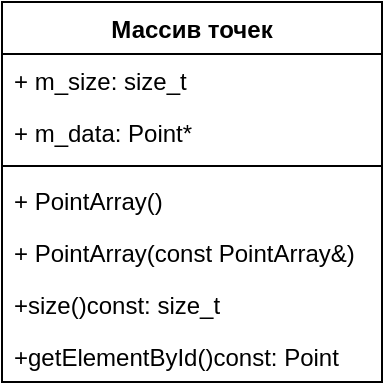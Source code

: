 <mxfile version="14.2.7" type="github">
  <diagram id="z7Z9UCi1W-QDiJYDftiL" name="Page-1">
    <mxGraphModel dx="782" dy="745" grid="1" gridSize="10" guides="1" tooltips="1" connect="1" arrows="1" fold="1" page="1" pageScale="1" pageWidth="1169" pageHeight="827" math="0" shadow="0">
      <root>
        <mxCell id="0" />
        <mxCell id="1" parent="0" />
        <mxCell id="lbstv7iaohvcvOWmGMlL-21" value="Массив точек" style="swimlane;fontStyle=1;align=center;verticalAlign=top;childLayout=stackLayout;horizontal=1;startSize=26;horizontalStack=0;resizeParent=1;resizeParentMax=0;resizeLast=0;collapsible=1;marginBottom=0;" parent="1" vertex="1">
          <mxGeometry x="360" y="220" width="190" height="190" as="geometry">
            <mxRectangle x="350" y="240" width="140" height="26" as="alternateBounds" />
          </mxGeometry>
        </mxCell>
        <mxCell id="lbstv7iaohvcvOWmGMlL-22" value="+ m_size: size_t" style="text;strokeColor=none;fillColor=none;align=left;verticalAlign=top;spacingLeft=4;spacingRight=4;overflow=hidden;rotatable=0;points=[[0,0.5],[1,0.5]];portConstraint=eastwest;" parent="lbstv7iaohvcvOWmGMlL-21" vertex="1">
          <mxGeometry y="26" width="190" height="26" as="geometry" />
        </mxCell>
        <mxCell id="lbstv7iaohvcvOWmGMlL-25" value="+ m_data: Point*" style="text;strokeColor=none;fillColor=none;align=left;verticalAlign=top;spacingLeft=4;spacingRight=4;overflow=hidden;rotatable=0;points=[[0,0.5],[1,0.5]];portConstraint=eastwest;" parent="lbstv7iaohvcvOWmGMlL-21" vertex="1">
          <mxGeometry y="52" width="190" height="26" as="geometry" />
        </mxCell>
        <mxCell id="lbstv7iaohvcvOWmGMlL-23" value="" style="line;strokeWidth=1;fillColor=none;align=left;verticalAlign=middle;spacingTop=-1;spacingLeft=3;spacingRight=3;rotatable=0;labelPosition=right;points=[];portConstraint=eastwest;" parent="lbstv7iaohvcvOWmGMlL-21" vertex="1">
          <mxGeometry y="78" width="190" height="8" as="geometry" />
        </mxCell>
        <mxCell id="lbstv7iaohvcvOWmGMlL-24" value="+ PointArray()" style="text;strokeColor=none;fillColor=none;align=left;verticalAlign=top;spacingLeft=4;spacingRight=4;overflow=hidden;rotatable=0;points=[[0,0.5],[1,0.5]];portConstraint=eastwest;" parent="lbstv7iaohvcvOWmGMlL-21" vertex="1">
          <mxGeometry y="86" width="190" height="26" as="geometry" />
        </mxCell>
        <mxCell id="lbstv7iaohvcvOWmGMlL-26" value="+ PointArray(const PointArray&amp;)&#xa;" style="text;strokeColor=none;fillColor=none;align=left;verticalAlign=top;spacingLeft=4;spacingRight=4;overflow=hidden;rotatable=0;points=[[0,0.5],[1,0.5]];portConstraint=eastwest;" parent="lbstv7iaohvcvOWmGMlL-21" vertex="1">
          <mxGeometry y="112" width="190" height="26" as="geometry" />
        </mxCell>
        <mxCell id="lbstv7iaohvcvOWmGMlL-27" value="+size()const: size_t&#xa;" style="text;strokeColor=none;fillColor=none;align=left;verticalAlign=top;spacingLeft=4;spacingRight=4;overflow=hidden;rotatable=0;points=[[0,0.5],[1,0.5]];portConstraint=eastwest;" parent="lbstv7iaohvcvOWmGMlL-21" vertex="1">
          <mxGeometry y="138" width="190" height="26" as="geometry" />
        </mxCell>
        <mxCell id="lbstv7iaohvcvOWmGMlL-28" value="+getElementById()const: Point&#xa;" style="text;strokeColor=none;fillColor=none;align=left;verticalAlign=top;spacingLeft=4;spacingRight=4;overflow=hidden;rotatable=0;points=[[0,0.5],[1,0.5]];portConstraint=eastwest;" parent="lbstv7iaohvcvOWmGMlL-21" vertex="1">
          <mxGeometry y="164" width="190" height="26" as="geometry" />
        </mxCell>
      </root>
    </mxGraphModel>
  </diagram>
</mxfile>
